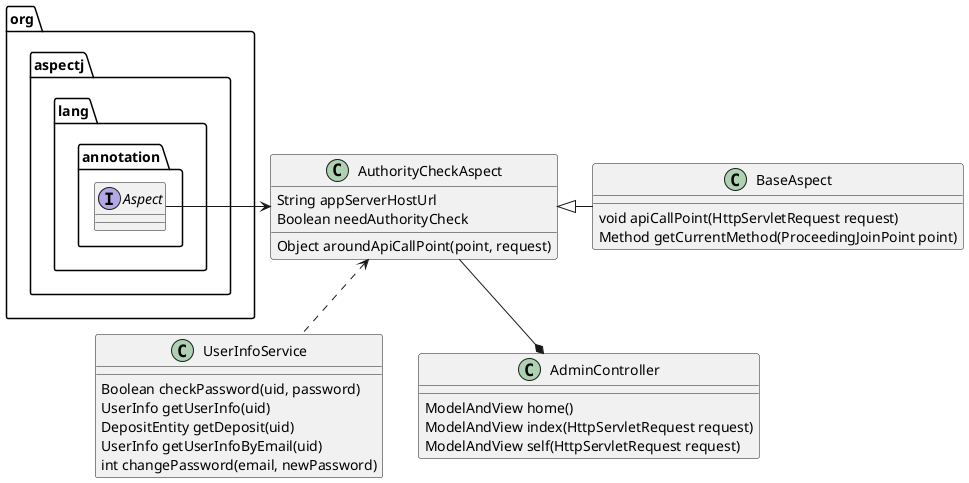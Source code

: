 @startuml

org.aspectj.lang.annotation.Aspect -> AuthorityCheckAspect
AuthorityCheckAspect <|- BaseAspect
AuthorityCheckAspect <.. UserInfoService
interface org.aspectj.lang.annotation.Aspect

AuthorityCheckAspect --* AdminController

class AdminController{
    ModelAndView home()
    ModelAndView index(HttpServletRequest request)
    ModelAndView self(HttpServletRequest request)
}

class AuthorityCheckAspect{
    String appServerHostUrl
    Boolean needAuthorityCheck
    Object aroundApiCallPoint(point, request)
}

class  BaseAspect {
    void apiCallPoint(HttpServletRequest request)
    Method getCurrentMethod(ProceedingJoinPoint point)
}

class UserInfoService{
    Boolean checkPassword(uid, password)
    UserInfo getUserInfo(uid)
    DepositEntity getDeposit(uid)
    UserInfo getUserInfoByEmail(uid)
    int changePassword(email, newPassword)
}
@enduml